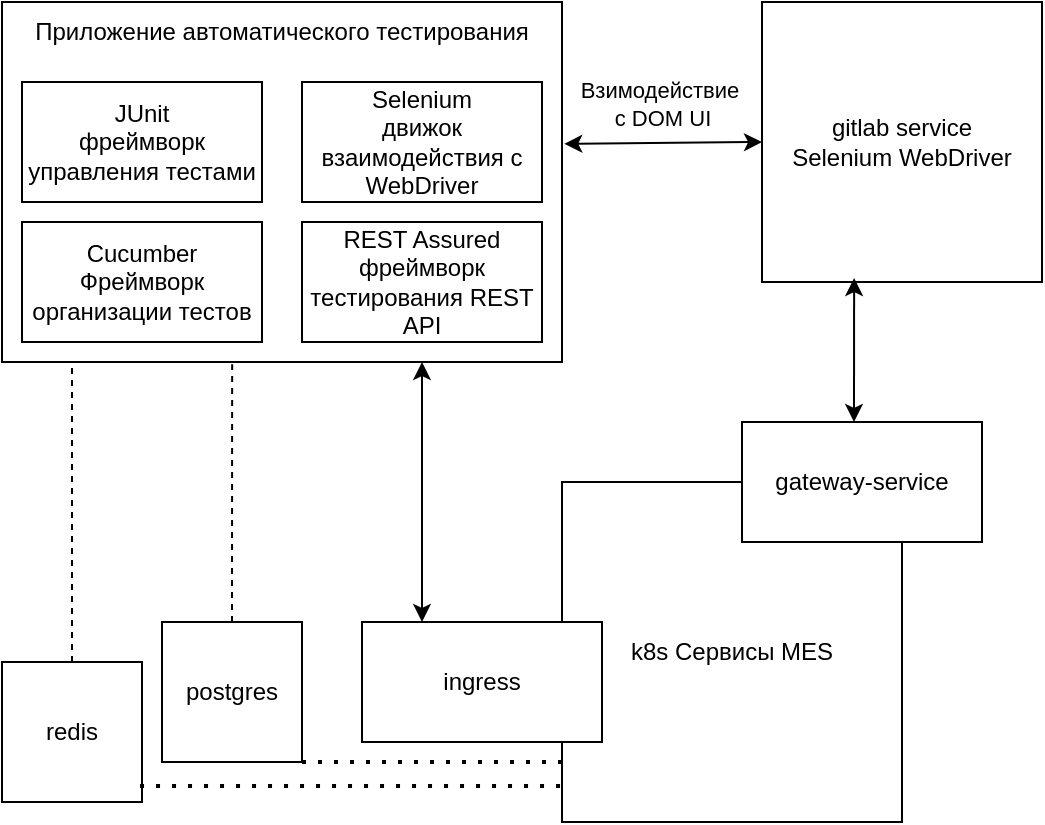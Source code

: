 <mxfile version="24.2.2" type="github">
  <diagram name="Страница — 1" id="mZCj8S00gGUL-Zp-xy0n">
    <mxGraphModel dx="794" dy="522" grid="1" gridSize="10" guides="1" tooltips="1" connect="1" arrows="1" fold="1" page="1" pageScale="1" pageWidth="827" pageHeight="1169" math="0" shadow="0">
      <root>
        <mxCell id="0" />
        <mxCell id="1" parent="0" />
        <mxCell id="dfzriVtWiAtbQUaNh3pi-6" value="" style="rounded=0;whiteSpace=wrap;html=1;" vertex="1" parent="1">
          <mxGeometry x="60" y="80" width="280" height="180" as="geometry" />
        </mxCell>
        <mxCell id="dfzriVtWiAtbQUaNh3pi-7" value="Selenium&lt;div&gt;движок взаимодействия с WebDriver&lt;/div&gt;" style="rounded=0;whiteSpace=wrap;html=1;" vertex="1" parent="1">
          <mxGeometry x="210" y="120" width="120" height="60" as="geometry" />
        </mxCell>
        <mxCell id="dfzriVtWiAtbQUaNh3pi-8" value="Cucumber&lt;div&gt;Фреймворк организации тестов&lt;/div&gt;" style="rounded=0;whiteSpace=wrap;html=1;" vertex="1" parent="1">
          <mxGeometry x="70" y="190" width="120" height="60" as="geometry" />
        </mxCell>
        <mxCell id="dfzriVtWiAtbQUaNh3pi-9" value="JUnit&lt;div&gt;фреймворк управления тестами&lt;/div&gt;" style="rounded=0;whiteSpace=wrap;html=1;" vertex="1" parent="1">
          <mxGeometry x="70" y="120" width="120" height="60" as="geometry" />
        </mxCell>
        <mxCell id="dfzriVtWiAtbQUaNh3pi-10" value="REST Assured&lt;div&gt;фреймворк тестирования REST API&lt;/div&gt;" style="rounded=0;whiteSpace=wrap;html=1;" vertex="1" parent="1">
          <mxGeometry x="210" y="190" width="120" height="60" as="geometry" />
        </mxCell>
        <mxCell id="dfzriVtWiAtbQUaNh3pi-11" value="Приложение автоматического тестирования" style="text;html=1;align=center;verticalAlign=middle;whiteSpace=wrap;rounded=0;" vertex="1" parent="1">
          <mxGeometry x="60" y="80" width="280" height="30" as="geometry" />
        </mxCell>
        <mxCell id="dfzriVtWiAtbQUaNh3pi-12" value="gitlab service&lt;div&gt;Selenium WebDriver&lt;/div&gt;" style="whiteSpace=wrap;html=1;aspect=fixed;" vertex="1" parent="1">
          <mxGeometry x="440" y="80" width="140" height="140" as="geometry" />
        </mxCell>
        <mxCell id="dfzriVtWiAtbQUaNh3pi-13" value="" style="endArrow=classic;startArrow=classic;html=1;rounded=0;exitX=1.004;exitY=0.394;exitDx=0;exitDy=0;exitPerimeter=0;entryX=0;entryY=0.5;entryDx=0;entryDy=0;" edge="1" parent="1" source="dfzriVtWiAtbQUaNh3pi-6" target="dfzriVtWiAtbQUaNh3pi-12">
          <mxGeometry width="50" height="50" relative="1" as="geometry">
            <mxPoint x="370" y="150" as="sourcePoint" />
            <mxPoint x="430" y="160" as="targetPoint" />
          </mxGeometry>
        </mxCell>
        <mxCell id="dfzriVtWiAtbQUaNh3pi-17" value="Взимодействие&amp;nbsp;&lt;div&gt;c DOM UI&lt;/div&gt;" style="edgeLabel;html=1;align=center;verticalAlign=middle;resizable=0;points=[];" vertex="1" connectable="0" parent="dfzriVtWiAtbQUaNh3pi-13">
          <mxGeometry x="0.029" y="-1" relative="1" as="geometry">
            <mxPoint x="-2" y="-21" as="offset" />
          </mxGeometry>
        </mxCell>
        <mxCell id="dfzriVtWiAtbQUaNh3pi-14" value="k8s Сервисы MES" style="whiteSpace=wrap;html=1;aspect=fixed;" vertex="1" parent="1">
          <mxGeometry x="340" y="320" width="170" height="170" as="geometry" />
        </mxCell>
        <mxCell id="dfzriVtWiAtbQUaNh3pi-15" value="gateway-service" style="rounded=0;whiteSpace=wrap;html=1;" vertex="1" parent="1">
          <mxGeometry x="430" y="290" width="120" height="60" as="geometry" />
        </mxCell>
        <mxCell id="dfzriVtWiAtbQUaNh3pi-16" value="" style="endArrow=classic;startArrow=classic;html=1;rounded=0;exitX=0.329;exitY=0.986;exitDx=0;exitDy=0;exitPerimeter=0;" edge="1" parent="1" source="dfzriVtWiAtbQUaNh3pi-12">
          <mxGeometry width="50" height="50" relative="1" as="geometry">
            <mxPoint x="380" y="300" as="sourcePoint" />
            <mxPoint x="486" y="290" as="targetPoint" />
          </mxGeometry>
        </mxCell>
        <mxCell id="dfzriVtWiAtbQUaNh3pi-18" value="ingress" style="rounded=0;whiteSpace=wrap;html=1;" vertex="1" parent="1">
          <mxGeometry x="240" y="390" width="120" height="60" as="geometry" />
        </mxCell>
        <mxCell id="dfzriVtWiAtbQUaNh3pi-19" value="" style="endArrow=classic;startArrow=classic;html=1;rounded=0;exitX=0.25;exitY=0;exitDx=0;exitDy=0;entryX=0.75;entryY=1;entryDx=0;entryDy=0;" edge="1" parent="1" source="dfzriVtWiAtbQUaNh3pi-18" target="dfzriVtWiAtbQUaNh3pi-6">
          <mxGeometry width="50" height="50" relative="1" as="geometry">
            <mxPoint x="380" y="300" as="sourcePoint" />
            <mxPoint x="430" y="250" as="targetPoint" />
          </mxGeometry>
        </mxCell>
        <mxCell id="dfzriVtWiAtbQUaNh3pi-20" value="postgres" style="whiteSpace=wrap;html=1;aspect=fixed;" vertex="1" parent="1">
          <mxGeometry x="140" y="390" width="70" height="70" as="geometry" />
        </mxCell>
        <mxCell id="dfzriVtWiAtbQUaNh3pi-21" value="redis" style="whiteSpace=wrap;html=1;aspect=fixed;" vertex="1" parent="1">
          <mxGeometry x="60" y="410" width="70" height="70" as="geometry" />
        </mxCell>
        <mxCell id="dfzriVtWiAtbQUaNh3pi-22" value="" style="endArrow=none;dashed=1;html=1;rounded=0;exitX=0.5;exitY=0;exitDx=0;exitDy=0;entryX=0.125;entryY=1.006;entryDx=0;entryDy=0;entryPerimeter=0;" edge="1" parent="1" source="dfzriVtWiAtbQUaNh3pi-21" target="dfzriVtWiAtbQUaNh3pi-6">
          <mxGeometry width="50" height="50" relative="1" as="geometry">
            <mxPoint x="380" y="300" as="sourcePoint" />
            <mxPoint x="430" y="250" as="targetPoint" />
          </mxGeometry>
        </mxCell>
        <mxCell id="dfzriVtWiAtbQUaNh3pi-23" value="" style="endArrow=none;dashed=1;html=1;rounded=0;entryX=0.411;entryY=1.006;entryDx=0;entryDy=0;entryPerimeter=0;" edge="1" parent="1" target="dfzriVtWiAtbQUaNh3pi-6">
          <mxGeometry width="50" height="50" relative="1" as="geometry">
            <mxPoint x="175" y="390" as="sourcePoint" />
            <mxPoint x="225" y="340" as="targetPoint" />
          </mxGeometry>
        </mxCell>
        <mxCell id="dfzriVtWiAtbQUaNh3pi-24" value="" style="endArrow=none;dashed=1;html=1;dashPattern=1 3;strokeWidth=2;rounded=0;exitX=1;exitY=1;exitDx=0;exitDy=0;" edge="1" parent="1" source="dfzriVtWiAtbQUaNh3pi-20">
          <mxGeometry width="50" height="50" relative="1" as="geometry">
            <mxPoint x="380" y="300" as="sourcePoint" />
            <mxPoint x="340" y="460" as="targetPoint" />
          </mxGeometry>
        </mxCell>
        <mxCell id="dfzriVtWiAtbQUaNh3pi-25" value="" style="endArrow=none;dashed=1;html=1;dashPattern=1 3;strokeWidth=2;rounded=0;exitX=0.986;exitY=0.886;exitDx=0;exitDy=0;exitPerimeter=0;" edge="1" parent="1" source="dfzriVtWiAtbQUaNh3pi-21">
          <mxGeometry width="50" height="50" relative="1" as="geometry">
            <mxPoint x="380" y="300" as="sourcePoint" />
            <mxPoint x="340" y="472" as="targetPoint" />
          </mxGeometry>
        </mxCell>
      </root>
    </mxGraphModel>
  </diagram>
</mxfile>
